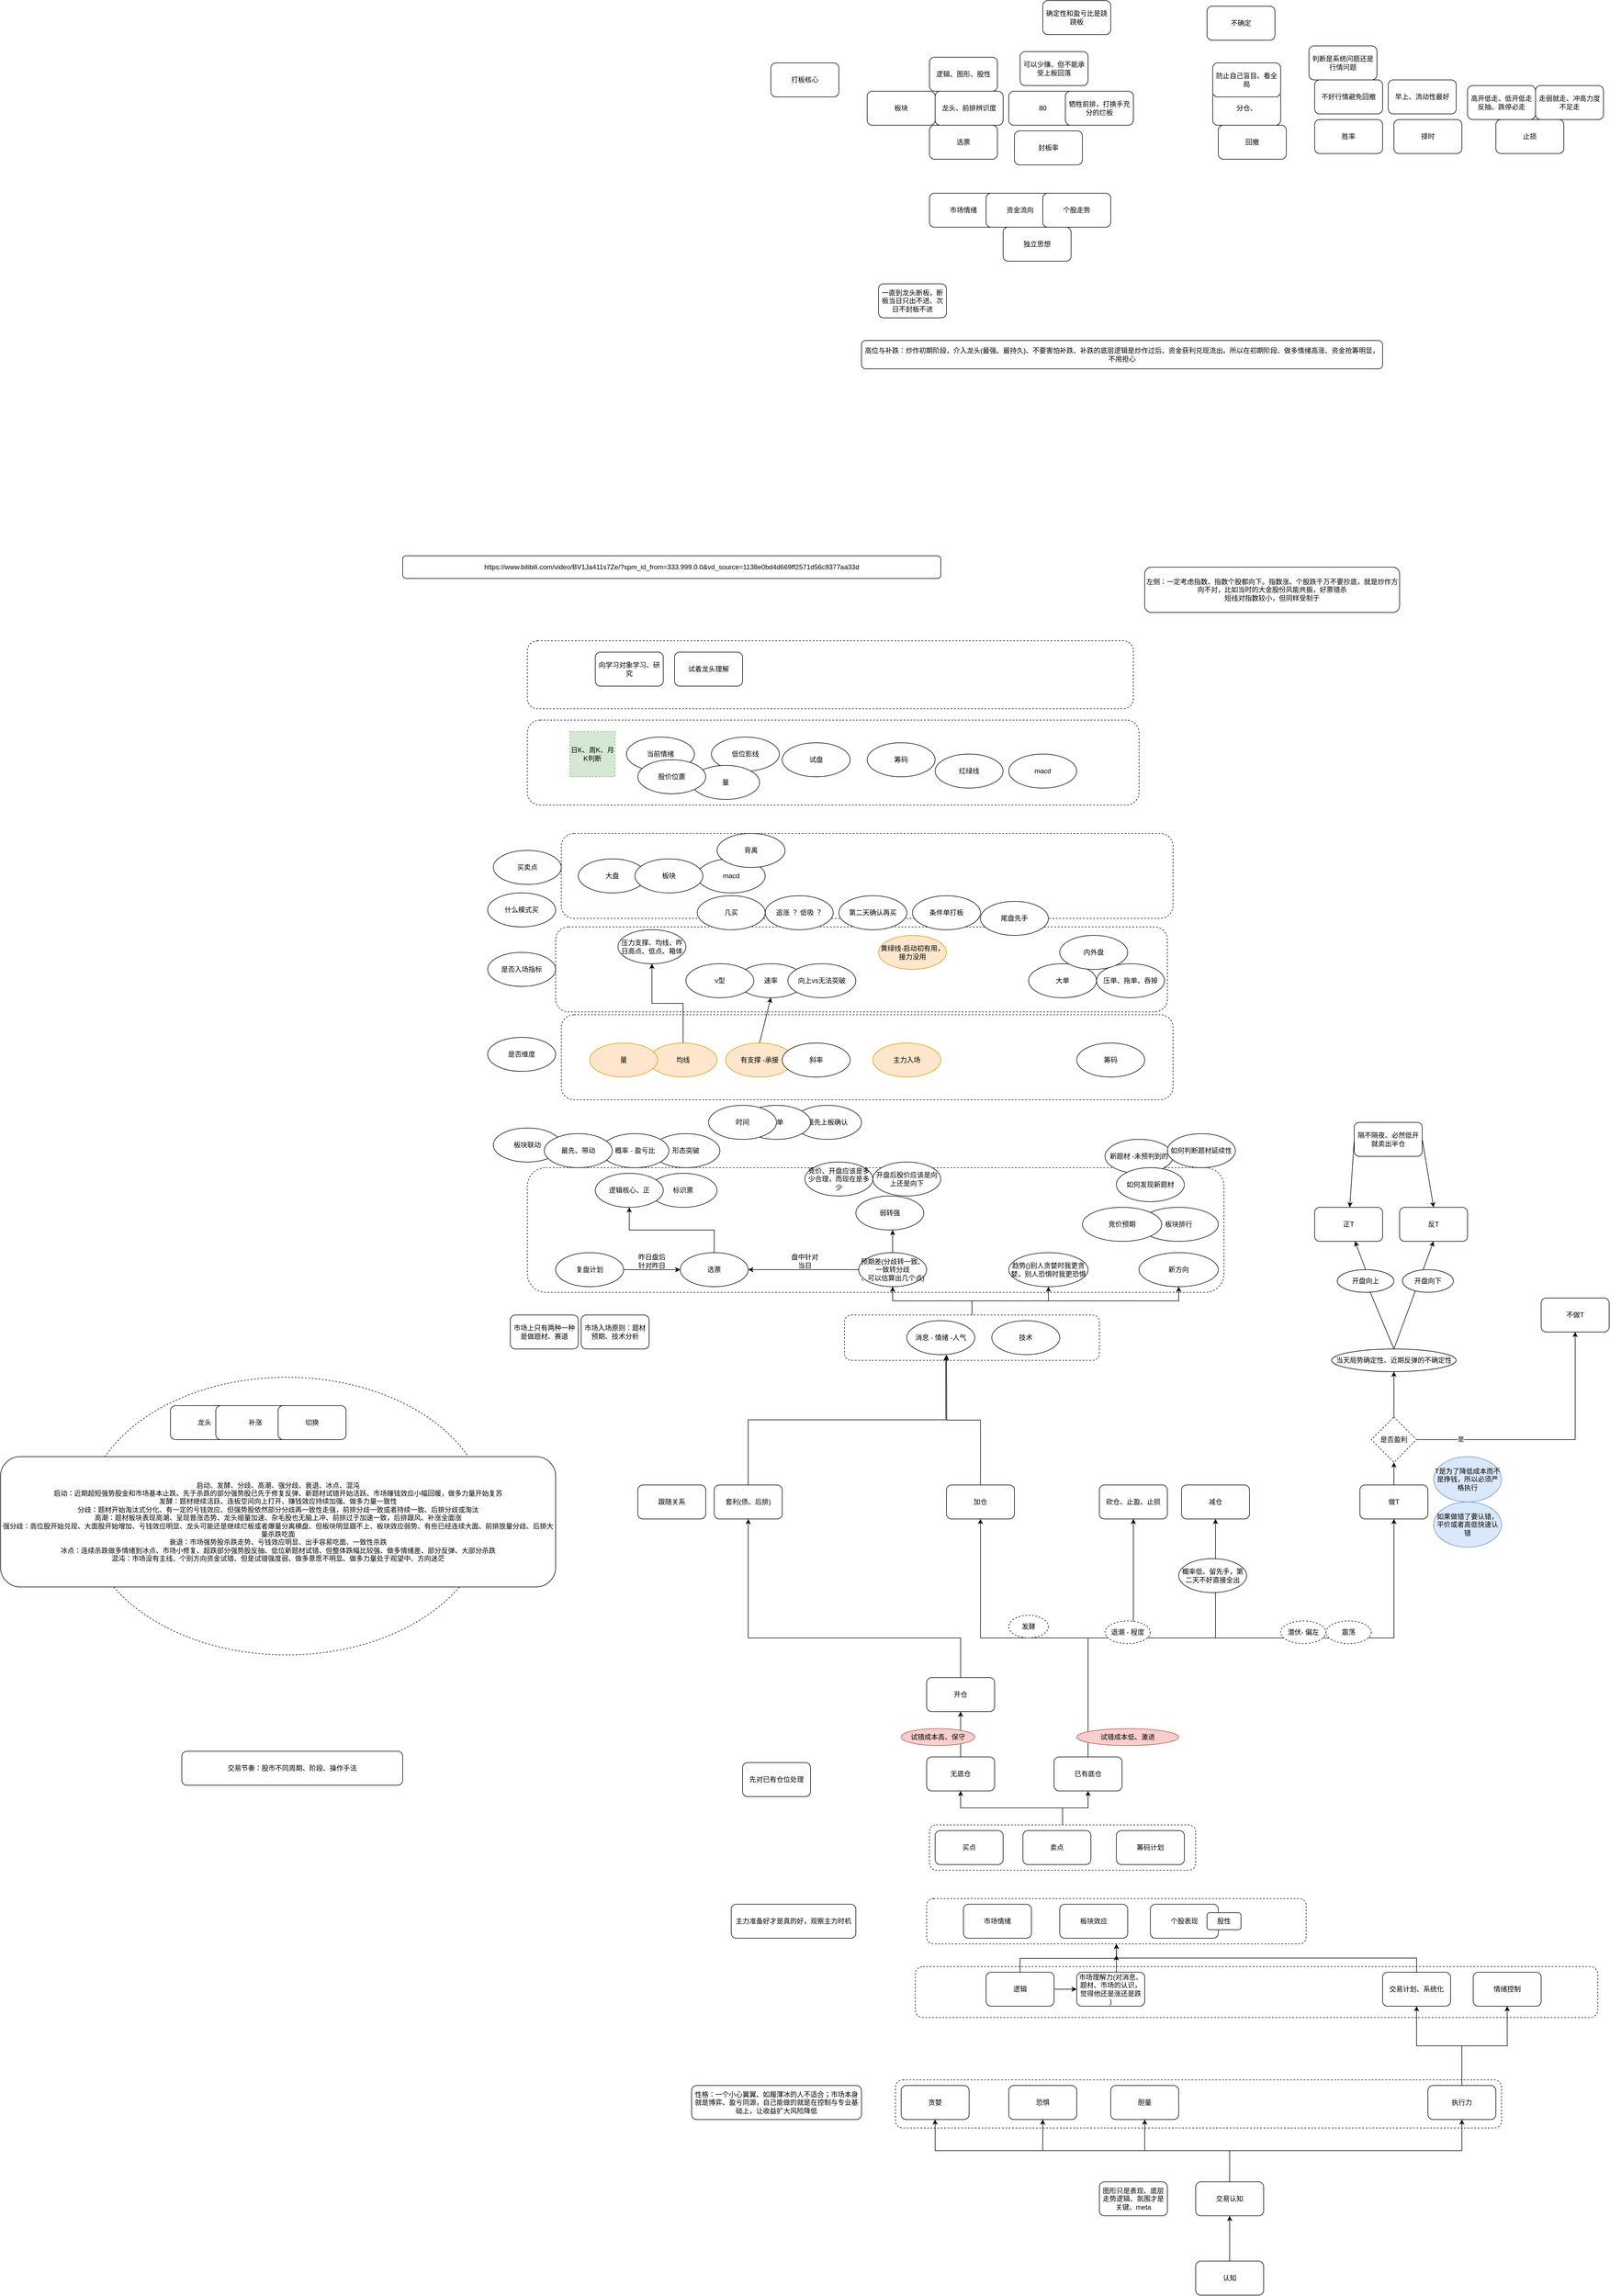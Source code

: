<mxfile version="20.8.3" type="github">
  <diagram id="E01g1_I6Vo92YfVn2vzd" name="第 1 页">
    <mxGraphModel dx="401891" dy="1146" grid="1" gridSize="10" guides="1" tooltips="1" connect="1" arrows="1" fold="1" page="1" pageScale="1" pageWidth="400000" pageHeight="300000" math="0" shadow="0">
      <root>
        <mxCell id="0" />
        <mxCell id="1" parent="0" />
        <mxCell id="V14wtDFcIEHRwVoQhRkb-267" value="" style="rounded=1;whiteSpace=wrap;html=1;dashed=1;" vertex="1" parent="1">
          <mxGeometry x="-260" y="1200" width="1070" height="120" as="geometry" />
        </mxCell>
        <mxCell id="V14wtDFcIEHRwVoQhRkb-262" value="" style="ellipse;whiteSpace=wrap;html=1;dashed=1;" vertex="1" parent="1">
          <mxGeometry x="-1040" y="2500" width="710" height="490" as="geometry" />
        </mxCell>
        <mxCell id="V14wtDFcIEHRwVoQhRkb-242" value="" style="rounded=1;whiteSpace=wrap;html=1;dashed=1;" vertex="1" parent="1">
          <mxGeometry x="-200" y="1540" width="1080" height="150" as="geometry" />
        </mxCell>
        <mxCell id="V14wtDFcIEHRwVoQhRkb-239" value="" style="rounded=1;whiteSpace=wrap;html=1;dashed=1;" vertex="1" parent="1">
          <mxGeometry x="-260" y="1340" width="1080" height="150" as="geometry" />
        </mxCell>
        <mxCell id="V14wtDFcIEHRwVoQhRkb-237" value="" style="rounded=1;whiteSpace=wrap;html=1;dashed=1;" vertex="1" parent="1">
          <mxGeometry x="-210" y="1705" width="1080" height="150" as="geometry" />
        </mxCell>
        <mxCell id="V14wtDFcIEHRwVoQhRkb-236" value="" style="rounded=1;whiteSpace=wrap;html=1;dashed=1;" vertex="1" parent="1">
          <mxGeometry x="-200" y="1860" width="1080" height="150" as="geometry" />
        </mxCell>
        <mxCell id="V14wtDFcIEHRwVoQhRkb-231" value="" style="rounded=1;whiteSpace=wrap;html=1;dashed=1;" vertex="1" parent="1">
          <mxGeometry x="-260" y="2130" width="1230" height="220" as="geometry" />
        </mxCell>
        <mxCell id="V14wtDFcIEHRwVoQhRkb-226" style="edgeStyle=orthogonalEdgeStyle;rounded=0;orthogonalLoop=1;jettySize=auto;html=1;exitX=0.5;exitY=0;exitDx=0;exitDy=0;entryX=0.5;entryY=1;entryDx=0;entryDy=0;" edge="1" parent="1" source="V14wtDFcIEHRwVoQhRkb-215" target="V14wtDFcIEHRwVoQhRkb-86">
          <mxGeometry relative="1" as="geometry" />
        </mxCell>
        <mxCell id="V14wtDFcIEHRwVoQhRkb-227" style="edgeStyle=orthogonalEdgeStyle;rounded=0;orthogonalLoop=1;jettySize=auto;html=1;exitX=0.5;exitY=0;exitDx=0;exitDy=0;" edge="1" parent="1" source="V14wtDFcIEHRwVoQhRkb-215" target="V14wtDFcIEHRwVoQhRkb-96">
          <mxGeometry relative="1" as="geometry" />
        </mxCell>
        <mxCell id="V14wtDFcIEHRwVoQhRkb-229" style="edgeStyle=orthogonalEdgeStyle;rounded=0;orthogonalLoop=1;jettySize=auto;html=1;exitX=0.5;exitY=0;exitDx=0;exitDy=0;" edge="1" parent="1" source="V14wtDFcIEHRwVoQhRkb-215" target="V14wtDFcIEHRwVoQhRkb-228">
          <mxGeometry relative="1" as="geometry" />
        </mxCell>
        <mxCell id="V14wtDFcIEHRwVoQhRkb-215" value="" style="rounded=1;whiteSpace=wrap;html=1;dashed=1;" vertex="1" parent="1">
          <mxGeometry x="300" y="2390" width="450" height="80" as="geometry" />
        </mxCell>
        <mxCell id="V14wtDFcIEHRwVoQhRkb-173" value="" style="rounded=1;whiteSpace=wrap;html=1;dashed=1;" vertex="1" parent="1">
          <mxGeometry x="390" y="3740" width="1070" height="85" as="geometry" />
        </mxCell>
        <mxCell id="V14wtDFcIEHRwVoQhRkb-172" value="" style="rounded=1;whiteSpace=wrap;html=1;dashed=1;" vertex="1" parent="1">
          <mxGeometry x="425" y="3540" width="1205" height="90" as="geometry" />
        </mxCell>
        <mxCell id="V14wtDFcIEHRwVoQhRkb-171" value="" style="rounded=1;whiteSpace=wrap;html=1;dashed=1;" vertex="1" parent="1">
          <mxGeometry x="445" y="3420" width="670" height="80" as="geometry" />
        </mxCell>
        <mxCell id="V14wtDFcIEHRwVoQhRkb-234" style="edgeStyle=orthogonalEdgeStyle;rounded=0;orthogonalLoop=1;jettySize=auto;html=1;exitX=0.5;exitY=0;exitDx=0;exitDy=0;entryX=0.5;entryY=1;entryDx=0;entryDy=0;" edge="1" parent="1" source="V14wtDFcIEHRwVoQhRkb-170" target="V14wtDFcIEHRwVoQhRkb-47">
          <mxGeometry relative="1" as="geometry" />
        </mxCell>
        <mxCell id="V14wtDFcIEHRwVoQhRkb-235" style="edgeStyle=orthogonalEdgeStyle;rounded=0;orthogonalLoop=1;jettySize=auto;html=1;exitX=0.5;exitY=0;exitDx=0;exitDy=0;" edge="1" parent="1" source="V14wtDFcIEHRwVoQhRkb-170" target="V14wtDFcIEHRwVoQhRkb-46">
          <mxGeometry relative="1" as="geometry" />
        </mxCell>
        <mxCell id="V14wtDFcIEHRwVoQhRkb-170" value="" style="rounded=1;whiteSpace=wrap;html=1;dashed=1;" vertex="1" parent="1">
          <mxGeometry x="450" y="3290" width="470" height="80" as="geometry" />
        </mxCell>
        <mxCell id="V14wtDFcIEHRwVoQhRkb-1" value="选票" style="rounded=1;whiteSpace=wrap;html=1;" vertex="1" parent="1">
          <mxGeometry x="450" y="290" width="120" height="60" as="geometry" />
        </mxCell>
        <mxCell id="V14wtDFcIEHRwVoQhRkb-2" value="封板率" style="rounded=1;whiteSpace=wrap;html=1;" vertex="1" parent="1">
          <mxGeometry x="600" y="300" width="120" height="60" as="geometry" />
        </mxCell>
        <mxCell id="V14wtDFcIEHRwVoQhRkb-3" value="回撤" style="rounded=1;whiteSpace=wrap;html=1;" vertex="1" parent="1">
          <mxGeometry x="960" y="290" width="120" height="60" as="geometry" />
        </mxCell>
        <mxCell id="V14wtDFcIEHRwVoQhRkb-4" value="胜率" style="rounded=1;whiteSpace=wrap;html=1;" vertex="1" parent="1">
          <mxGeometry x="1130" y="280" width="120" height="60" as="geometry" />
        </mxCell>
        <mxCell id="V14wtDFcIEHRwVoQhRkb-5" value="择时" style="rounded=1;whiteSpace=wrap;html=1;" vertex="1" parent="1">
          <mxGeometry x="1270" y="280" width="120" height="60" as="geometry" />
        </mxCell>
        <mxCell id="V14wtDFcIEHRwVoQhRkb-6" value="止损" style="rounded=1;whiteSpace=wrap;html=1;" vertex="1" parent="1">
          <mxGeometry x="1450" y="280" width="120" height="60" as="geometry" />
        </mxCell>
        <mxCell id="V14wtDFcIEHRwVoQhRkb-7" value="独立思想" style="rounded=1;whiteSpace=wrap;html=1;" vertex="1" parent="1">
          <mxGeometry x="580" y="470" width="120" height="60" as="geometry" />
        </mxCell>
        <mxCell id="V14wtDFcIEHRwVoQhRkb-8" value="打板核心" style="rounded=1;whiteSpace=wrap;html=1;" vertex="1" parent="1">
          <mxGeometry x="170" y="180" width="120" height="60" as="geometry" />
        </mxCell>
        <mxCell id="V14wtDFcIEHRwVoQhRkb-9" value="板块" style="rounded=1;whiteSpace=wrap;html=1;" vertex="1" parent="1">
          <mxGeometry x="340" y="230" width="120" height="60" as="geometry" />
        </mxCell>
        <mxCell id="V14wtDFcIEHRwVoQhRkb-10" value="龙头、前排辨识度" style="rounded=1;whiteSpace=wrap;html=1;" vertex="1" parent="1">
          <mxGeometry x="460" y="230" width="120" height="60" as="geometry" />
        </mxCell>
        <mxCell id="V14wtDFcIEHRwVoQhRkb-11" value="逻辑、图形、股性" style="rounded=1;whiteSpace=wrap;html=1;" vertex="1" parent="1">
          <mxGeometry x="450" y="170" width="120" height="60" as="geometry" />
        </mxCell>
        <mxCell id="V14wtDFcIEHRwVoQhRkb-12" value="80" style="rounded=1;whiteSpace=wrap;html=1;" vertex="1" parent="1">
          <mxGeometry x="590" y="230" width="120" height="60" as="geometry" />
        </mxCell>
        <mxCell id="V14wtDFcIEHRwVoQhRkb-13" value="牺牲前排，打换手充分的烂板" style="rounded=1;whiteSpace=wrap;html=1;" vertex="1" parent="1">
          <mxGeometry x="690" y="230" width="120" height="60" as="geometry" />
        </mxCell>
        <mxCell id="V14wtDFcIEHRwVoQhRkb-14" value="可以少赚、但不能承受上板回落" style="rounded=1;whiteSpace=wrap;html=1;" vertex="1" parent="1">
          <mxGeometry x="610" y="160" width="120" height="60" as="geometry" />
        </mxCell>
        <mxCell id="V14wtDFcIEHRwVoQhRkb-15" value="确定性和盈亏比是跷跷板" style="rounded=1;whiteSpace=wrap;html=1;" vertex="1" parent="1">
          <mxGeometry x="650" y="70" width="120" height="60" as="geometry" />
        </mxCell>
        <mxCell id="V14wtDFcIEHRwVoQhRkb-16" value="分仓、" style="rounded=1;whiteSpace=wrap;html=1;" vertex="1" parent="1">
          <mxGeometry x="950" y="230" width="120" height="60" as="geometry" />
        </mxCell>
        <mxCell id="V14wtDFcIEHRwVoQhRkb-17" value="防止自己盲目、看全局" style="rounded=1;whiteSpace=wrap;html=1;" vertex="1" parent="1">
          <mxGeometry x="950" y="180" width="120" height="60" as="geometry" />
        </mxCell>
        <mxCell id="V14wtDFcIEHRwVoQhRkb-18" value="不确定" style="rounded=1;whiteSpace=wrap;html=1;" vertex="1" parent="1">
          <mxGeometry x="940" y="80" width="120" height="60" as="geometry" />
        </mxCell>
        <mxCell id="V14wtDFcIEHRwVoQhRkb-19" value="不好行情避免回撤" style="rounded=1;whiteSpace=wrap;html=1;" vertex="1" parent="1">
          <mxGeometry x="1130" y="210" width="120" height="60" as="geometry" />
        </mxCell>
        <mxCell id="V14wtDFcIEHRwVoQhRkb-20" value="判断是系统问题还是行情问题" style="rounded=1;whiteSpace=wrap;html=1;" vertex="1" parent="1">
          <mxGeometry x="1120" y="150" width="120" height="60" as="geometry" />
        </mxCell>
        <mxCell id="V14wtDFcIEHRwVoQhRkb-21" value="早上、流动性最好" style="rounded=1;whiteSpace=wrap;html=1;" vertex="1" parent="1">
          <mxGeometry x="1260" y="210" width="120" height="60" as="geometry" />
        </mxCell>
        <mxCell id="V14wtDFcIEHRwVoQhRkb-22" value="高开低走、低开低走反抽、跌停必走" style="rounded=1;whiteSpace=wrap;html=1;" vertex="1" parent="1">
          <mxGeometry x="1400" y="220" width="120" height="60" as="geometry" />
        </mxCell>
        <mxCell id="V14wtDFcIEHRwVoQhRkb-23" value="走弱就走、冲高力度不足走" style="rounded=1;whiteSpace=wrap;html=1;" vertex="1" parent="1">
          <mxGeometry x="1520" y="220" width="120" height="60" as="geometry" />
        </mxCell>
        <mxCell id="V14wtDFcIEHRwVoQhRkb-24" value="市场情绪" style="rounded=1;whiteSpace=wrap;html=1;" vertex="1" parent="1">
          <mxGeometry x="450" y="410" width="120" height="60" as="geometry" />
        </mxCell>
        <mxCell id="V14wtDFcIEHRwVoQhRkb-25" value="资金流向" style="rounded=1;whiteSpace=wrap;html=1;" vertex="1" parent="1">
          <mxGeometry x="550" y="410" width="120" height="60" as="geometry" />
        </mxCell>
        <mxCell id="V14wtDFcIEHRwVoQhRkb-26" value="个股走势" style="rounded=1;whiteSpace=wrap;html=1;" vertex="1" parent="1">
          <mxGeometry x="650" y="410" width="120" height="60" as="geometry" />
        </mxCell>
        <mxCell id="V14wtDFcIEHRwVoQhRkb-27" value="向学习对象学习、研究" style="rounded=1;whiteSpace=wrap;html=1;" vertex="1" parent="1">
          <mxGeometry x="-140" y="1220" width="120" height="60" as="geometry" />
        </mxCell>
        <mxCell id="V14wtDFcIEHRwVoQhRkb-36" value="试着龙头理解" style="rounded=1;whiteSpace=wrap;html=1;" vertex="1" parent="1">
          <mxGeometry y="1220" width="120" height="60" as="geometry" />
        </mxCell>
        <mxCell id="V14wtDFcIEHRwVoQhRkb-38" value="交易节奏：股市不同周期、阶段、操作手法" style="rounded=1;whiteSpace=wrap;html=1;" vertex="1" parent="1">
          <mxGeometry x="-870" y="3160" width="390" height="60" as="geometry" />
        </mxCell>
        <mxCell id="V14wtDFcIEHRwVoQhRkb-39" value="启动、发酵、分歧、高潮、强分歧、衰退、冰点、混沌&lt;br&gt;启动：近期超短强势股金和市场基本止跌、先于杀跌的部分强势股已先于修复反弹、新题材试错开始活跃、市场赚钱效应小幅回暖，做多力量开始复苏&lt;br&gt;发酵：题材继续活跃、连板空间向上打开、赚钱效应持续加强、做多力量一致性&lt;br&gt;分歧：题材开始淘汰式分化、有一定的亏钱效应、但强势股依然部分分歧再一致性走强，前排分歧一致或者持续一致、后排分歧或淘汰&lt;br&gt;高潮：题材板块表现高潮、呈现普涨态势、龙头缩量加速、杂毛股也无脑上冲、前排过于加速一致，后排跟风、补涨全面涨&lt;br&gt;强分歧：高位股开始兑现、大面股开始增加、亏钱效应明显、龙头可能还是继续烂板或者爆量分离横盘、但板块明显跟不上、板块效应弱势、有些已经连续大面、前排放量分歧、后排大量杀跌吃面&lt;br&gt;衰退：市场强势股杀跌走势、亏钱效应明显、出手容易吃面、一致性杀跌&lt;br&gt;冰点：连续杀跌做多情绪到冰点、市场小修复、超跌部分强势股反抽、低位新题材试错、但整体跌幅比较强、做多情绪差、部分反弹、大部分杀跌&lt;br&gt;混沌：市场没有主线、个别方向资金试错、但是试错强度弱、做多意愿不明显、做多力量处于观望中、方向迷茫&lt;br&gt;" style="rounded=1;whiteSpace=wrap;html=1;" vertex="1" parent="1">
          <mxGeometry x="-1190" y="2640" width="980" height="230" as="geometry" />
        </mxCell>
        <mxCell id="V14wtDFcIEHRwVoQhRkb-40" value="高位与补跌：炒作初期阶段，介入龙头(最强、最持久)、不要害怕补跌、补跌的底层逻辑是炒作过后、资金获利兑现流出。所以在初期阶段、做多情绪高涨、资金抢筹明显，不用担心" style="rounded=1;whiteSpace=wrap;html=1;" vertex="1" parent="1">
          <mxGeometry x="330" y="670" width="920" height="50" as="geometry" />
        </mxCell>
        <mxCell id="V14wtDFcIEHRwVoQhRkb-41" value="一直到龙头断板，断板当日只出不进、次日不封板不进" style="rounded=1;whiteSpace=wrap;html=1;" vertex="1" parent="1">
          <mxGeometry x="360" y="570" width="120" height="60" as="geometry" />
        </mxCell>
        <mxCell id="V14wtDFcIEHRwVoQhRkb-42" value="https://www.bilibili.com/video/BV1Ja411s7Ze/?spm_id_from=333.999.0.0&amp;amp;vd_source=1138e0bd4d669ff2571d56c9377aa33d" style="rounded=1;whiteSpace=wrap;html=1;" vertex="1" parent="1">
          <mxGeometry x="-480" y="1050" width="950" height="40" as="geometry" />
        </mxCell>
        <mxCell id="V14wtDFcIEHRwVoQhRkb-43" value="左侧：一定考虑指数、指数个股都向下。指数涨、个股跌千万不要抄底，就是炒作方向不对，比如当时的大金股份风能共振，好票错杀&lt;br&gt;短线对指数较小，但同样受制于" style="rounded=1;whiteSpace=wrap;html=1;" vertex="1" parent="1">
          <mxGeometry x="830" y="1070" width="450" height="80" as="geometry" />
        </mxCell>
        <mxCell id="V14wtDFcIEHRwVoQhRkb-157" style="edgeStyle=none;rounded=0;orthogonalLoop=1;jettySize=auto;html=1;exitX=0.5;exitY=0;exitDx=0;exitDy=0;entryX=0.5;entryY=1;entryDx=0;entryDy=0;" edge="1" parent="1" source="V14wtDFcIEHRwVoQhRkb-45" target="V14wtDFcIEHRwVoQhRkb-154">
          <mxGeometry relative="1" as="geometry" />
        </mxCell>
        <mxCell id="V14wtDFcIEHRwVoQhRkb-45" value="认知" style="rounded=1;whiteSpace=wrap;html=1;" vertex="1" parent="1">
          <mxGeometry x="920" y="4060" width="120" height="60" as="geometry" />
        </mxCell>
        <mxCell id="V14wtDFcIEHRwVoQhRkb-194" style="edgeStyle=orthogonalEdgeStyle;rounded=0;orthogonalLoop=1;jettySize=auto;html=1;exitX=0.5;exitY=0;exitDx=0;exitDy=0;entryX=0.5;entryY=1;entryDx=0;entryDy=0;" edge="1" parent="1" source="V14wtDFcIEHRwVoQhRkb-46" target="V14wtDFcIEHRwVoQhRkb-56">
          <mxGeometry relative="1" as="geometry" />
        </mxCell>
        <mxCell id="V14wtDFcIEHRwVoQhRkb-195" style="edgeStyle=orthogonalEdgeStyle;rounded=0;orthogonalLoop=1;jettySize=auto;html=1;exitX=0.5;exitY=0;exitDx=0;exitDy=0;" edge="1" parent="1" source="V14wtDFcIEHRwVoQhRkb-46" target="V14wtDFcIEHRwVoQhRkb-192">
          <mxGeometry relative="1" as="geometry" />
        </mxCell>
        <mxCell id="V14wtDFcIEHRwVoQhRkb-199" style="edgeStyle=orthogonalEdgeStyle;rounded=0;orthogonalLoop=1;jettySize=auto;html=1;exitX=0.5;exitY=0;exitDx=0;exitDy=0;entryX=0.5;entryY=1;entryDx=0;entryDy=0;" edge="1" parent="1" source="V14wtDFcIEHRwVoQhRkb-46" target="V14wtDFcIEHRwVoQhRkb-198">
          <mxGeometry relative="1" as="geometry" />
        </mxCell>
        <mxCell id="V14wtDFcIEHRwVoQhRkb-200" style="edgeStyle=orthogonalEdgeStyle;rounded=0;orthogonalLoop=1;jettySize=auto;html=1;exitX=0.5;exitY=0;exitDx=0;exitDy=0;" edge="1" parent="1" source="V14wtDFcIEHRwVoQhRkb-46" target="V14wtDFcIEHRwVoQhRkb-52">
          <mxGeometry relative="1" as="geometry" />
        </mxCell>
        <mxCell id="V14wtDFcIEHRwVoQhRkb-46" value="已有底仓" style="rounded=1;whiteSpace=wrap;html=1;" vertex="1" parent="1">
          <mxGeometry x="670" y="3170" width="120" height="60" as="geometry" />
        </mxCell>
        <mxCell id="V14wtDFcIEHRwVoQhRkb-60" style="edgeStyle=none;rounded=0;orthogonalLoop=1;jettySize=auto;html=1;exitX=0.5;exitY=0;exitDx=0;exitDy=0;entryX=0.5;entryY=1;entryDx=0;entryDy=0;" edge="1" parent="1" source="V14wtDFcIEHRwVoQhRkb-47" target="V14wtDFcIEHRwVoQhRkb-51">
          <mxGeometry relative="1" as="geometry" />
        </mxCell>
        <mxCell id="V14wtDFcIEHRwVoQhRkb-47" value="无底仓" style="rounded=1;whiteSpace=wrap;html=1;" vertex="1" parent="1">
          <mxGeometry x="445" y="3170" width="120" height="60" as="geometry" />
        </mxCell>
        <mxCell id="V14wtDFcIEHRwVoQhRkb-48" value="市场情绪" style="rounded=1;whiteSpace=wrap;html=1;" vertex="1" parent="1">
          <mxGeometry x="510" y="3430" width="120" height="60" as="geometry" />
        </mxCell>
        <mxCell id="V14wtDFcIEHRwVoQhRkb-49" value="板块效应" style="rounded=1;whiteSpace=wrap;html=1;" vertex="1" parent="1">
          <mxGeometry x="680" y="3430" width="120" height="60" as="geometry" />
        </mxCell>
        <mxCell id="V14wtDFcIEHRwVoQhRkb-50" value="个股表现" style="rounded=1;whiteSpace=wrap;html=1;" vertex="1" parent="1">
          <mxGeometry x="840" y="3430" width="120" height="60" as="geometry" />
        </mxCell>
        <mxCell id="V14wtDFcIEHRwVoQhRkb-179" style="edgeStyle=orthogonalEdgeStyle;rounded=0;orthogonalLoop=1;jettySize=auto;html=1;exitX=0.5;exitY=0;exitDx=0;exitDy=0;entryX=0.5;entryY=1;entryDx=0;entryDy=0;" edge="1" parent="1" source="V14wtDFcIEHRwVoQhRkb-51" target="V14wtDFcIEHRwVoQhRkb-138">
          <mxGeometry relative="1" as="geometry">
            <Array as="points">
              <mxPoint x="505" y="2960" />
              <mxPoint x="130" y="2960" />
            </Array>
          </mxGeometry>
        </mxCell>
        <mxCell id="V14wtDFcIEHRwVoQhRkb-51" value="开仓" style="rounded=1;whiteSpace=wrap;html=1;" vertex="1" parent="1">
          <mxGeometry x="445" y="3030" width="120" height="60" as="geometry" />
        </mxCell>
        <mxCell id="V14wtDFcIEHRwVoQhRkb-90" style="edgeStyle=none;rounded=0;orthogonalLoop=1;jettySize=auto;html=1;exitX=0.5;exitY=0;exitDx=0;exitDy=0;entryX=0.5;entryY=1;entryDx=0;entryDy=0;" edge="1" parent="1" source="V14wtDFcIEHRwVoQhRkb-52">
          <mxGeometry relative="1" as="geometry">
            <mxPoint x="590" y="2740" as="targetPoint" />
          </mxGeometry>
        </mxCell>
        <mxCell id="V14wtDFcIEHRwVoQhRkb-214" style="edgeStyle=orthogonalEdgeStyle;rounded=0;orthogonalLoop=1;jettySize=auto;html=1;exitX=0.5;exitY=0;exitDx=0;exitDy=0;" edge="1" parent="1" source="V14wtDFcIEHRwVoQhRkb-52">
          <mxGeometry relative="1" as="geometry">
            <mxPoint x="480" y="2460" as="targetPoint" />
          </mxGeometry>
        </mxCell>
        <mxCell id="V14wtDFcIEHRwVoQhRkb-52" value="加仓" style="rounded=1;whiteSpace=wrap;html=1;" vertex="1" parent="1">
          <mxGeometry x="480" y="2690" width="120" height="60" as="geometry" />
        </mxCell>
        <mxCell id="V14wtDFcIEHRwVoQhRkb-53" value="买点" style="rounded=1;whiteSpace=wrap;html=1;" vertex="1" parent="1">
          <mxGeometry x="460" y="3300" width="120" height="60" as="geometry" />
        </mxCell>
        <mxCell id="V14wtDFcIEHRwVoQhRkb-54" value="卖点" style="rounded=1;whiteSpace=wrap;html=1;" vertex="1" parent="1">
          <mxGeometry x="615" y="3300" width="120" height="60" as="geometry" />
        </mxCell>
        <mxCell id="V14wtDFcIEHRwVoQhRkb-55" value="筹码计划" style="rounded=1;whiteSpace=wrap;html=1;" vertex="1" parent="1">
          <mxGeometry x="780" y="3300" width="120" height="60" as="geometry" />
        </mxCell>
        <mxCell id="V14wtDFcIEHRwVoQhRkb-56" value="减仓" style="rounded=1;whiteSpace=wrap;html=1;" vertex="1" parent="1">
          <mxGeometry x="895" y="2690" width="120" height="60" as="geometry" />
        </mxCell>
        <mxCell id="V14wtDFcIEHRwVoQhRkb-57" value="不做T" style="rounded=1;whiteSpace=wrap;html=1;" vertex="1" parent="1">
          <mxGeometry x="1530" y="2360" width="120" height="60" as="geometry" />
        </mxCell>
        <mxCell id="V14wtDFcIEHRwVoQhRkb-58" value="正T" style="rounded=1;whiteSpace=wrap;html=1;" vertex="1" parent="1">
          <mxGeometry x="1130" y="2200" width="120" height="60" as="geometry" />
        </mxCell>
        <mxCell id="V14wtDFcIEHRwVoQhRkb-59" value="反T" style="rounded=1;whiteSpace=wrap;html=1;" vertex="1" parent="1">
          <mxGeometry x="1280" y="2200" width="120" height="60" as="geometry" />
        </mxCell>
        <mxCell id="V14wtDFcIEHRwVoQhRkb-69" style="edgeStyle=none;rounded=0;orthogonalLoop=1;jettySize=auto;html=1;exitX=0.5;exitY=0;exitDx=0;exitDy=0;startArrow=none;" edge="1" parent="1" source="V14wtDFcIEHRwVoQhRkb-71" target="V14wtDFcIEHRwVoQhRkb-58">
          <mxGeometry relative="1" as="geometry" />
        </mxCell>
        <mxCell id="V14wtDFcIEHRwVoQhRkb-70" style="edgeStyle=none;rounded=0;orthogonalLoop=1;jettySize=auto;html=1;exitX=0.5;exitY=0;exitDx=0;exitDy=0;entryX=0.5;entryY=1;entryDx=0;entryDy=0;" edge="1" parent="1" source="V14wtDFcIEHRwVoQhRkb-68" target="V14wtDFcIEHRwVoQhRkb-59">
          <mxGeometry relative="1" as="geometry" />
        </mxCell>
        <mxCell id="V14wtDFcIEHRwVoQhRkb-68" value="当天局势确定性、近期反弹的不确定性" style="ellipse;whiteSpace=wrap;html=1;" vertex="1" parent="1">
          <mxGeometry x="1160" y="2450" width="220" height="40" as="geometry" />
        </mxCell>
        <mxCell id="V14wtDFcIEHRwVoQhRkb-75" value="开盘向下" style="ellipse;whiteSpace=wrap;html=1;" vertex="1" parent="1">
          <mxGeometry x="1285" y="2310" width="90" height="40" as="geometry" />
        </mxCell>
        <mxCell id="V14wtDFcIEHRwVoQhRkb-76" value="试错成本低、激进" style="ellipse;whiteSpace=wrap;html=1;fillColor=#f8cecc;strokeColor=#b85450;" vertex="1" parent="1">
          <mxGeometry x="710" y="3120" width="180" height="30" as="geometry" />
        </mxCell>
        <mxCell id="V14wtDFcIEHRwVoQhRkb-77" value="试错成本高、保守" style="ellipse;whiteSpace=wrap;html=1;fillColor=#f8cecc;strokeColor=#b85450;" vertex="1" parent="1">
          <mxGeometry x="400" y="3120" width="130" height="30" as="geometry" />
        </mxCell>
        <mxCell id="V14wtDFcIEHRwVoQhRkb-78" value="T是为了降低成本而不是挣钱，所以必须严格执行" style="ellipse;whiteSpace=wrap;html=1;fillColor=#dae8fc;strokeColor=#6c8ebf;" vertex="1" parent="1">
          <mxGeometry x="1340" y="2640" width="120" height="80" as="geometry" />
        </mxCell>
        <mxCell id="V14wtDFcIEHRwVoQhRkb-79" value="如果做错了要认错，平价或者高低快速认错" style="ellipse;whiteSpace=wrap;html=1;fillColor=#dae8fc;strokeColor=#6c8ebf;" vertex="1" parent="1">
          <mxGeometry x="1340" y="2720" width="120" height="80" as="geometry" />
        </mxCell>
        <mxCell id="V14wtDFcIEHRwVoQhRkb-80" value="概率低、留先手，第二天不好直接全出" style="ellipse;whiteSpace=wrap;html=1;" vertex="1" parent="1">
          <mxGeometry x="890" y="2820" width="120" height="60" as="geometry" />
        </mxCell>
        <mxCell id="V14wtDFcIEHRwVoQhRkb-83" style="edgeStyle=none;rounded=0;orthogonalLoop=1;jettySize=auto;html=1;exitX=1;exitY=0.5;exitDx=0;exitDy=0;entryX=0.5;entryY=0;entryDx=0;entryDy=0;" edge="1" parent="1" source="V14wtDFcIEHRwVoQhRkb-82" target="V14wtDFcIEHRwVoQhRkb-59">
          <mxGeometry relative="1" as="geometry" />
        </mxCell>
        <mxCell id="V14wtDFcIEHRwVoQhRkb-85" style="edgeStyle=none;rounded=0;orthogonalLoop=1;jettySize=auto;html=1;exitX=0;exitY=0.5;exitDx=0;exitDy=0;" edge="1" parent="1" source="V14wtDFcIEHRwVoQhRkb-82" target="V14wtDFcIEHRwVoQhRkb-58">
          <mxGeometry relative="1" as="geometry" />
        </mxCell>
        <mxCell id="V14wtDFcIEHRwVoQhRkb-82" value="隔不隔夜、必然低开就卖出半仓" style="rounded=1;whiteSpace=wrap;html=1;" vertex="1" parent="1">
          <mxGeometry x="1200" y="2050" width="120" height="60" as="geometry" />
        </mxCell>
        <mxCell id="V14wtDFcIEHRwVoQhRkb-218" style="edgeStyle=orthogonalEdgeStyle;rounded=0;orthogonalLoop=1;jettySize=auto;html=1;exitX=0.5;exitY=0;exitDx=0;exitDy=0;" edge="1" parent="1" source="V14wtDFcIEHRwVoQhRkb-86">
          <mxGeometry relative="1" as="geometry">
            <mxPoint x="385" y="2240" as="targetPoint" />
          </mxGeometry>
        </mxCell>
        <mxCell id="V14wtDFcIEHRwVoQhRkb-222" style="edgeStyle=orthogonalEdgeStyle;rounded=0;orthogonalLoop=1;jettySize=auto;html=1;exitX=0;exitY=0.5;exitDx=0;exitDy=0;entryX=1;entryY=0.5;entryDx=0;entryDy=0;" edge="1" parent="1" source="V14wtDFcIEHRwVoQhRkb-86" target="V14wtDFcIEHRwVoQhRkb-220">
          <mxGeometry relative="1" as="geometry" />
        </mxCell>
        <mxCell id="V14wtDFcIEHRwVoQhRkb-86" value="预期差(分歧转一致、一致转分歧&lt;br&gt;、可以估算出几个点)" style="ellipse;whiteSpace=wrap;html=1;" vertex="1" parent="1">
          <mxGeometry x="325" y="2280" width="120" height="60" as="geometry" />
        </mxCell>
        <mxCell id="V14wtDFcIEHRwVoQhRkb-87" value="消息 - 情绪 -人气" style="ellipse;whiteSpace=wrap;html=1;" vertex="1" parent="1">
          <mxGeometry x="410" y="2400" width="120" height="60" as="geometry" />
        </mxCell>
        <mxCell id="V14wtDFcIEHRwVoQhRkb-88" value="技术" style="ellipse;whiteSpace=wrap;html=1;" vertex="1" parent="1">
          <mxGeometry x="560" y="2400" width="120" height="60" as="geometry" />
        </mxCell>
        <mxCell id="V14wtDFcIEHRwVoQhRkb-93" value="弱转强" style="ellipse;whiteSpace=wrap;html=1;" vertex="1" parent="1">
          <mxGeometry x="320" y="2180" width="120" height="60" as="geometry" />
        </mxCell>
        <mxCell id="V14wtDFcIEHRwVoQhRkb-96" value="趋势()别人贪婪时我更贪婪，别人恐惧时我更恐惧" style="ellipse;whiteSpace=wrap;html=1;" vertex="1" parent="1">
          <mxGeometry x="590" y="2280" width="140" height="60" as="geometry" />
        </mxCell>
        <mxCell id="V14wtDFcIEHRwVoQhRkb-250" style="edgeStyle=orthogonalEdgeStyle;rounded=0;orthogonalLoop=1;jettySize=auto;html=1;exitX=0.5;exitY=0;exitDx=0;exitDy=0;" edge="1" parent="1" source="V14wtDFcIEHRwVoQhRkb-98" target="V14wtDFcIEHRwVoQhRkb-248">
          <mxGeometry relative="1" as="geometry" />
        </mxCell>
        <mxCell id="V14wtDFcIEHRwVoQhRkb-98" value="均线" style="ellipse;whiteSpace=wrap;html=1;fillColor=#ffe6cc;strokeColor=#d79b00;" vertex="1" parent="1">
          <mxGeometry x="-45" y="1910" width="120" height="60" as="geometry" />
        </mxCell>
        <mxCell id="V14wtDFcIEHRwVoQhRkb-99" value="量" style="ellipse;whiteSpace=wrap;html=1;fillColor=#ffe6cc;strokeColor=#d79b00;" vertex="1" parent="1">
          <mxGeometry x="-150" y="1910" width="120" height="60" as="geometry" />
        </mxCell>
        <mxCell id="V14wtDFcIEHRwVoQhRkb-100" value="形态突破" style="ellipse;whiteSpace=wrap;html=1;" vertex="1" parent="1">
          <mxGeometry x="-40" y="2070" width="120" height="60" as="geometry" />
        </mxCell>
        <mxCell id="V14wtDFcIEHRwVoQhRkb-108" style="edgeStyle=none;rounded=0;orthogonalLoop=1;jettySize=auto;html=1;exitX=0.5;exitY=0;exitDx=0;exitDy=0;entryX=0.5;entryY=1;entryDx=0;entryDy=0;" edge="1" parent="1" source="V14wtDFcIEHRwVoQhRkb-101" target="V14wtDFcIEHRwVoQhRkb-107">
          <mxGeometry relative="1" as="geometry" />
        </mxCell>
        <mxCell id="V14wtDFcIEHRwVoQhRkb-101" value="有支撑 -承接" style="ellipse;whiteSpace=wrap;html=1;fillColor=#ffe6cc;strokeColor=#d79b00;" vertex="1" parent="1">
          <mxGeometry x="90" y="1910" width="120" height="60" as="geometry" />
        </mxCell>
        <mxCell id="V14wtDFcIEHRwVoQhRkb-102" value="试盘" style="ellipse;whiteSpace=wrap;html=1;" vertex="1" parent="1">
          <mxGeometry x="190" y="1380" width="120" height="60" as="geometry" />
        </mxCell>
        <mxCell id="V14wtDFcIEHRwVoQhRkb-104" value="低位影线" style="ellipse;whiteSpace=wrap;html=1;" vertex="1" parent="1">
          <mxGeometry x="65" y="1370" width="120" height="60" as="geometry" />
        </mxCell>
        <mxCell id="V14wtDFcIEHRwVoQhRkb-105" value="大单" style="ellipse;whiteSpace=wrap;html=1;" vertex="1" parent="1">
          <mxGeometry x="625" y="1770" width="120" height="60" as="geometry" />
        </mxCell>
        <mxCell id="V14wtDFcIEHRwVoQhRkb-106" value="黄绿线-启动初有用，接力没用" style="ellipse;whiteSpace=wrap;html=1;fillColor=#ffe6cc;strokeColor=#d79b00;" vertex="1" parent="1">
          <mxGeometry x="360" y="1720" width="120" height="60" as="geometry" />
        </mxCell>
        <mxCell id="V14wtDFcIEHRwVoQhRkb-107" value="速率" style="ellipse;whiteSpace=wrap;html=1;" vertex="1" parent="1">
          <mxGeometry x="110" y="1770" width="120" height="60" as="geometry" />
        </mxCell>
        <mxCell id="V14wtDFcIEHRwVoQhRkb-109" value="v型" style="ellipse;whiteSpace=wrap;html=1;" vertex="1" parent="1">
          <mxGeometry x="20" y="1770" width="120" height="60" as="geometry" />
        </mxCell>
        <mxCell id="V14wtDFcIEHRwVoQhRkb-110" value="向上vs无法突破" style="ellipse;whiteSpace=wrap;html=1;" vertex="1" parent="1">
          <mxGeometry x="200" y="1770" width="120" height="60" as="geometry" />
        </mxCell>
        <mxCell id="V14wtDFcIEHRwVoQhRkb-111" value="斜率" style="ellipse;whiteSpace=wrap;html=1;" vertex="1" parent="1">
          <mxGeometry x="190" y="1910" width="120" height="60" as="geometry" />
        </mxCell>
        <mxCell id="V14wtDFcIEHRwVoQhRkb-112" value="板块联动" style="ellipse;whiteSpace=wrap;html=1;" vertex="1" parent="1">
          <mxGeometry x="-320" y="2060" width="120" height="60" as="geometry" />
        </mxCell>
        <mxCell id="V14wtDFcIEHRwVoQhRkb-113" value="最先上板确认" style="ellipse;whiteSpace=wrap;html=1;" vertex="1" parent="1">
          <mxGeometry x="210" y="2020" width="120" height="60" as="geometry" />
        </mxCell>
        <mxCell id="V14wtDFcIEHRwVoQhRkb-114" value="封单" style="ellipse;whiteSpace=wrap;html=1;" vertex="1" parent="1">
          <mxGeometry x="120" y="2020" width="120" height="60" as="geometry" />
        </mxCell>
        <mxCell id="V14wtDFcIEHRwVoQhRkb-115" value="时间" style="ellipse;whiteSpace=wrap;html=1;" vertex="1" parent="1">
          <mxGeometry x="60" y="2020" width="120" height="60" as="geometry" />
        </mxCell>
        <mxCell id="V14wtDFcIEHRwVoQhRkb-117" value="新题材 -未预判到的" style="ellipse;whiteSpace=wrap;html=1;" vertex="1" parent="1">
          <mxGeometry x="760" y="2080" width="120" height="60" as="geometry" />
        </mxCell>
        <mxCell id="V14wtDFcIEHRwVoQhRkb-120" value="追涨 ？ 低吸 ？" style="ellipse;whiteSpace=wrap;html=1;" vertex="1" parent="1">
          <mxGeometry x="160" y="1650" width="120" height="60" as="geometry" />
        </mxCell>
        <mxCell id="V14wtDFcIEHRwVoQhRkb-122" value="第二天确认再买" style="ellipse;whiteSpace=wrap;html=1;" vertex="1" parent="1">
          <mxGeometry x="290" y="1650" width="120" height="60" as="geometry" />
        </mxCell>
        <mxCell id="V14wtDFcIEHRwVoQhRkb-123" value="竞价、开盘应该是多少合理，而现在是多少" style="ellipse;whiteSpace=wrap;html=1;" vertex="1" parent="1">
          <mxGeometry x="230" y="2120" width="120" height="60" as="geometry" />
        </mxCell>
        <mxCell id="V14wtDFcIEHRwVoQhRkb-124" value="开盘后股价应该是向上还是向下" style="ellipse;whiteSpace=wrap;html=1;" vertex="1" parent="1">
          <mxGeometry x="350" y="2120" width="120" height="60" as="geometry" />
        </mxCell>
        <mxCell id="V14wtDFcIEHRwVoQhRkb-125" value="贪婪" style="rounded=1;whiteSpace=wrap;html=1;" vertex="1" parent="1">
          <mxGeometry x="400" y="3750" width="120" height="60" as="geometry" />
        </mxCell>
        <mxCell id="V14wtDFcIEHRwVoQhRkb-126" value="恐惧" style="rounded=1;whiteSpace=wrap;html=1;" vertex="1" parent="1">
          <mxGeometry x="590" y="3750" width="120" height="60" as="geometry" />
        </mxCell>
        <mxCell id="V14wtDFcIEHRwVoQhRkb-127" value="如何发现新题材" style="ellipse;whiteSpace=wrap;html=1;" vertex="1" parent="1">
          <mxGeometry x="780" y="2130" width="120" height="60" as="geometry" />
        </mxCell>
        <mxCell id="V14wtDFcIEHRwVoQhRkb-128" value="如何判断题材延续性" style="ellipse;whiteSpace=wrap;html=1;" vertex="1" parent="1">
          <mxGeometry x="870" y="2070" width="120" height="60" as="geometry" />
        </mxCell>
        <mxCell id="V14wtDFcIEHRwVoQhRkb-166" style="edgeStyle=orthogonalEdgeStyle;rounded=0;orthogonalLoop=1;jettySize=auto;html=1;exitX=0.5;exitY=0;exitDx=0;exitDy=0;entryX=0.5;entryY=1;entryDx=0;entryDy=0;" edge="1" parent="1" source="V14wtDFcIEHRwVoQhRkb-129" target="V14wtDFcIEHRwVoQhRkb-130">
          <mxGeometry relative="1" as="geometry" />
        </mxCell>
        <mxCell id="V14wtDFcIEHRwVoQhRkb-168" style="edgeStyle=orthogonalEdgeStyle;rounded=0;orthogonalLoop=1;jettySize=auto;html=1;exitX=0.5;exitY=0;exitDx=0;exitDy=0;" edge="1" parent="1" source="V14wtDFcIEHRwVoQhRkb-129" target="V14wtDFcIEHRwVoQhRkb-131">
          <mxGeometry relative="1" as="geometry" />
        </mxCell>
        <mxCell id="V14wtDFcIEHRwVoQhRkb-129" value="执行力" style="rounded=1;whiteSpace=wrap;html=1;" vertex="1" parent="1">
          <mxGeometry x="1330" y="3750" width="120" height="60" as="geometry" />
        </mxCell>
        <mxCell id="V14wtDFcIEHRwVoQhRkb-174" style="edgeStyle=orthogonalEdgeStyle;rounded=0;orthogonalLoop=1;jettySize=auto;html=1;exitX=0.5;exitY=0;exitDx=0;exitDy=0;" edge="1" parent="1" source="V14wtDFcIEHRwVoQhRkb-130" target="V14wtDFcIEHRwVoQhRkb-171">
          <mxGeometry relative="1" as="geometry" />
        </mxCell>
        <mxCell id="V14wtDFcIEHRwVoQhRkb-130" value="交易计划、系统化" style="rounded=1;whiteSpace=wrap;html=1;" vertex="1" parent="1">
          <mxGeometry x="1250" y="3550" width="120" height="60" as="geometry" />
        </mxCell>
        <mxCell id="V14wtDFcIEHRwVoQhRkb-131" value="情绪控制" style="rounded=1;whiteSpace=wrap;html=1;" vertex="1" parent="1">
          <mxGeometry x="1410" y="3550" width="120" height="60" as="geometry" />
        </mxCell>
        <mxCell id="V14wtDFcIEHRwVoQhRkb-134" value="概率 - 盈亏比" style="ellipse;whiteSpace=wrap;html=1;" vertex="1" parent="1">
          <mxGeometry x="-130" y="2070" width="120" height="60" as="geometry" />
        </mxCell>
        <mxCell id="V14wtDFcIEHRwVoQhRkb-135" value="macd" style="ellipse;whiteSpace=wrap;html=1;" vertex="1" parent="1">
          <mxGeometry x="40" y="1585" width="120" height="60" as="geometry" />
        </mxCell>
        <mxCell id="V14wtDFcIEHRwVoQhRkb-136" value="背离" style="ellipse;whiteSpace=wrap;html=1;" vertex="1" parent="1">
          <mxGeometry x="75" y="1540" width="120" height="60" as="geometry" />
        </mxCell>
        <mxCell id="V14wtDFcIEHRwVoQhRkb-137" value="股性" style="rounded=1;whiteSpace=wrap;html=1;" vertex="1" parent="1">
          <mxGeometry x="940" y="3445" width="60" height="30" as="geometry" />
        </mxCell>
        <mxCell id="V14wtDFcIEHRwVoQhRkb-213" style="edgeStyle=orthogonalEdgeStyle;rounded=0;orthogonalLoop=1;jettySize=auto;html=1;exitX=0.5;exitY=0;exitDx=0;exitDy=0;entryX=0.573;entryY=1.033;entryDx=0;entryDy=0;entryPerimeter=0;" edge="1" parent="1" source="V14wtDFcIEHRwVoQhRkb-138" target="V14wtDFcIEHRwVoQhRkb-87">
          <mxGeometry relative="1" as="geometry" />
        </mxCell>
        <mxCell id="V14wtDFcIEHRwVoQhRkb-138" value="套利(债、后排)" style="rounded=1;whiteSpace=wrap;html=1;" vertex="1" parent="1">
          <mxGeometry x="70" y="2690" width="120" height="60" as="geometry" />
        </mxCell>
        <mxCell id="V14wtDFcIEHRwVoQhRkb-141" value="跟随关系" style="rounded=1;whiteSpace=wrap;html=1;" vertex="1" parent="1">
          <mxGeometry x="-65" y="2690" width="120" height="60" as="geometry" />
        </mxCell>
        <mxCell id="V14wtDFcIEHRwVoQhRkb-142" value="筹码" style="ellipse;whiteSpace=wrap;html=1;" vertex="1" parent="1">
          <mxGeometry x="340" y="1380" width="120" height="60" as="geometry" />
        </mxCell>
        <mxCell id="V14wtDFcIEHRwVoQhRkb-144" value="筹码" style="ellipse;whiteSpace=wrap;html=1;" vertex="1" parent="1">
          <mxGeometry x="710" y="1910" width="120" height="60" as="geometry" />
        </mxCell>
        <mxCell id="V14wtDFcIEHRwVoQhRkb-145" value="压单、拖单、吞掉" style="ellipse;whiteSpace=wrap;html=1;" vertex="1" parent="1">
          <mxGeometry x="745" y="1770" width="120" height="60" as="geometry" />
        </mxCell>
        <mxCell id="V14wtDFcIEHRwVoQhRkb-146" value="性格：一个小心翼翼、如履薄冰的人不适合；市场本身就是博弈、盈亏同源，自己能做的就是在控制与专业基础上，让收益扩大风险降低" style="rounded=1;whiteSpace=wrap;html=1;" vertex="1" parent="1">
          <mxGeometry x="30" y="3750" width="300" height="60" as="geometry" />
        </mxCell>
        <mxCell id="V14wtDFcIEHRwVoQhRkb-147" value="胆量" style="rounded=1;whiteSpace=wrap;html=1;" vertex="1" parent="1">
          <mxGeometry x="770" y="3750" width="120" height="60" as="geometry" />
        </mxCell>
        <mxCell id="V14wtDFcIEHRwVoQhRkb-176" style="edgeStyle=orthogonalEdgeStyle;rounded=0;orthogonalLoop=1;jettySize=auto;html=1;exitX=0.5;exitY=0;exitDx=0;exitDy=0;" edge="1" parent="1" source="V14wtDFcIEHRwVoQhRkb-148">
          <mxGeometry relative="1" as="geometry">
            <mxPoint x="780" y="3520" as="targetPoint" />
          </mxGeometry>
        </mxCell>
        <mxCell id="V14wtDFcIEHRwVoQhRkb-148" value="市场理解力(对消息、题材、市场的认识，觉得他还是涨还是跌&lt;br&gt;)" style="rounded=1;whiteSpace=wrap;html=1;" vertex="1" parent="1">
          <mxGeometry x="710" y="3550" width="120" height="60" as="geometry" />
        </mxCell>
        <mxCell id="V14wtDFcIEHRwVoQhRkb-149" value="主力准备好才是真的好，观察主力时机" style="rounded=1;whiteSpace=wrap;html=1;" vertex="1" parent="1">
          <mxGeometry x="100" y="3430" width="220" height="60" as="geometry" />
        </mxCell>
        <mxCell id="V14wtDFcIEHRwVoQhRkb-169" style="edgeStyle=orthogonalEdgeStyle;rounded=0;orthogonalLoop=1;jettySize=auto;html=1;exitX=1;exitY=0.5;exitDx=0;exitDy=0;" edge="1" parent="1" source="V14wtDFcIEHRwVoQhRkb-150" target="V14wtDFcIEHRwVoQhRkb-148">
          <mxGeometry relative="1" as="geometry" />
        </mxCell>
        <mxCell id="V14wtDFcIEHRwVoQhRkb-175" style="edgeStyle=orthogonalEdgeStyle;rounded=0;orthogonalLoop=1;jettySize=auto;html=1;exitX=0.5;exitY=0;exitDx=0;exitDy=0;" edge="1" parent="1" source="V14wtDFcIEHRwVoQhRkb-150">
          <mxGeometry relative="1" as="geometry">
            <mxPoint x="780" y="3500" as="targetPoint" />
          </mxGeometry>
        </mxCell>
        <mxCell id="V14wtDFcIEHRwVoQhRkb-150" value="逻辑" style="rounded=1;whiteSpace=wrap;html=1;" vertex="1" parent="1">
          <mxGeometry x="550" y="3550" width="120" height="60" as="geometry" />
        </mxCell>
        <mxCell id="V14wtDFcIEHRwVoQhRkb-151" value="标识票" style="ellipse;whiteSpace=wrap;html=1;" vertex="1" parent="1">
          <mxGeometry x="-45" y="2140" width="120" height="60" as="geometry" />
        </mxCell>
        <mxCell id="V14wtDFcIEHRwVoQhRkb-152" value="最先、带动" style="ellipse;whiteSpace=wrap;html=1;" vertex="1" parent="1">
          <mxGeometry x="-230" y="2070" width="120" height="60" as="geometry" />
        </mxCell>
        <mxCell id="V14wtDFcIEHRwVoQhRkb-153" value="逻辑核心、正" style="ellipse;whiteSpace=wrap;html=1;" vertex="1" parent="1">
          <mxGeometry x="-140" y="2140" width="120" height="60" as="geometry" />
        </mxCell>
        <mxCell id="V14wtDFcIEHRwVoQhRkb-162" style="edgeStyle=orthogonalEdgeStyle;rounded=0;orthogonalLoop=1;jettySize=auto;html=1;exitX=0.5;exitY=0;exitDx=0;exitDy=0;entryX=0.5;entryY=1;entryDx=0;entryDy=0;" edge="1" parent="1" source="V14wtDFcIEHRwVoQhRkb-154" target="V14wtDFcIEHRwVoQhRkb-125">
          <mxGeometry relative="1" as="geometry" />
        </mxCell>
        <mxCell id="V14wtDFcIEHRwVoQhRkb-163" style="edgeStyle=orthogonalEdgeStyle;rounded=0;orthogonalLoop=1;jettySize=auto;html=1;exitX=0.5;exitY=0;exitDx=0;exitDy=0;entryX=0.5;entryY=1;entryDx=0;entryDy=0;" edge="1" parent="1" source="V14wtDFcIEHRwVoQhRkb-154" target="V14wtDFcIEHRwVoQhRkb-126">
          <mxGeometry relative="1" as="geometry" />
        </mxCell>
        <mxCell id="V14wtDFcIEHRwVoQhRkb-164" style="edgeStyle=orthogonalEdgeStyle;rounded=0;orthogonalLoop=1;jettySize=auto;html=1;exitX=0.5;exitY=0;exitDx=0;exitDy=0;entryX=0.5;entryY=1;entryDx=0;entryDy=0;" edge="1" parent="1" source="V14wtDFcIEHRwVoQhRkb-154" target="V14wtDFcIEHRwVoQhRkb-147">
          <mxGeometry relative="1" as="geometry" />
        </mxCell>
        <mxCell id="V14wtDFcIEHRwVoQhRkb-165" style="edgeStyle=orthogonalEdgeStyle;rounded=0;orthogonalLoop=1;jettySize=auto;html=1;exitX=0.5;exitY=0;exitDx=0;exitDy=0;entryX=0.5;entryY=1;entryDx=0;entryDy=0;" edge="1" parent="1" source="V14wtDFcIEHRwVoQhRkb-154" target="V14wtDFcIEHRwVoQhRkb-129">
          <mxGeometry relative="1" as="geometry" />
        </mxCell>
        <mxCell id="V14wtDFcIEHRwVoQhRkb-154" value="交易认知" style="rounded=1;whiteSpace=wrap;html=1;" vertex="1" parent="1">
          <mxGeometry x="920" y="3920" width="120" height="60" as="geometry" />
        </mxCell>
        <mxCell id="V14wtDFcIEHRwVoQhRkb-177" value="先对已有仓位处理" style="rounded=1;whiteSpace=wrap;html=1;" vertex="1" parent="1">
          <mxGeometry x="120" y="3180" width="120" height="60" as="geometry" />
        </mxCell>
        <mxCell id="V14wtDFcIEHRwVoQhRkb-206" style="edgeStyle=orthogonalEdgeStyle;rounded=0;orthogonalLoop=1;jettySize=auto;html=1;exitX=1;exitY=0.5;exitDx=0;exitDy=0;entryX=0.5;entryY=1;entryDx=0;entryDy=0;" edge="1" parent="1" source="V14wtDFcIEHRwVoQhRkb-183" target="V14wtDFcIEHRwVoQhRkb-57">
          <mxGeometry relative="1" as="geometry" />
        </mxCell>
        <mxCell id="V14wtDFcIEHRwVoQhRkb-209" value="是" style="edgeLabel;html=1;align=center;verticalAlign=middle;resizable=0;points=[];" vertex="1" connectable="0" parent="V14wtDFcIEHRwVoQhRkb-206">
          <mxGeometry x="-0.67" relative="1" as="geometry">
            <mxPoint y="-1" as="offset" />
          </mxGeometry>
        </mxCell>
        <mxCell id="V14wtDFcIEHRwVoQhRkb-207" style="edgeStyle=orthogonalEdgeStyle;rounded=0;orthogonalLoop=1;jettySize=auto;html=1;exitX=0.5;exitY=0;exitDx=0;exitDy=0;" edge="1" parent="1" source="V14wtDFcIEHRwVoQhRkb-183" target="V14wtDFcIEHRwVoQhRkb-68">
          <mxGeometry relative="1" as="geometry" />
        </mxCell>
        <mxCell id="V14wtDFcIEHRwVoQhRkb-183" value="是否盈利" style="rhombus;whiteSpace=wrap;html=1;dashed=1;" vertex="1" parent="1">
          <mxGeometry x="1230" y="2570" width="80" height="80" as="geometry" />
        </mxCell>
        <mxCell id="V14wtDFcIEHRwVoQhRkb-187" value="发酵" style="ellipse;whiteSpace=wrap;html=1;dashed=1;" vertex="1" parent="1">
          <mxGeometry x="590" y="2920" width="70" height="40" as="geometry" />
        </mxCell>
        <mxCell id="V14wtDFcIEHRwVoQhRkb-190" value="退潮 - 程度" style="ellipse;whiteSpace=wrap;html=1;dashed=1;" vertex="1" parent="1">
          <mxGeometry x="760" y="2930" width="80" height="40" as="geometry" />
        </mxCell>
        <mxCell id="V14wtDFcIEHRwVoQhRkb-192" value="砍仓、止盈、止损" style="rounded=1;whiteSpace=wrap;html=1;" vertex="1" parent="1">
          <mxGeometry x="750" y="2690" width="120" height="60" as="geometry" />
        </mxCell>
        <mxCell id="V14wtDFcIEHRwVoQhRkb-208" style="edgeStyle=orthogonalEdgeStyle;rounded=0;orthogonalLoop=1;jettySize=auto;html=1;exitX=0.5;exitY=0;exitDx=0;exitDy=0;" edge="1" parent="1" source="V14wtDFcIEHRwVoQhRkb-198" target="V14wtDFcIEHRwVoQhRkb-183">
          <mxGeometry relative="1" as="geometry" />
        </mxCell>
        <mxCell id="V14wtDFcIEHRwVoQhRkb-198" value="做T" style="rounded=1;whiteSpace=wrap;html=1;" vertex="1" parent="1">
          <mxGeometry x="1210" y="2690" width="120" height="60" as="geometry" />
        </mxCell>
        <mxCell id="V14wtDFcIEHRwVoQhRkb-204" value="潜伏- 偏左" style="ellipse;whiteSpace=wrap;html=1;dashed=1;" vertex="1" parent="1">
          <mxGeometry x="1070" y="2930" width="80" height="40" as="geometry" />
        </mxCell>
        <mxCell id="V14wtDFcIEHRwVoQhRkb-205" value="" style="edgeStyle=none;rounded=0;orthogonalLoop=1;jettySize=auto;html=1;exitX=0.5;exitY=0;exitDx=0;exitDy=0;endArrow=none;" edge="1" parent="1" source="V14wtDFcIEHRwVoQhRkb-68" target="V14wtDFcIEHRwVoQhRkb-71">
          <mxGeometry relative="1" as="geometry">
            <mxPoint x="1270" y="2430" as="sourcePoint" />
            <mxPoint x="1202.0" y="2260" as="targetPoint" />
          </mxGeometry>
        </mxCell>
        <mxCell id="V14wtDFcIEHRwVoQhRkb-71" value="开盘向上" style="ellipse;whiteSpace=wrap;html=1;" vertex="1" parent="1">
          <mxGeometry x="1170" y="2310" width="100" height="40" as="geometry" />
        </mxCell>
        <mxCell id="V14wtDFcIEHRwVoQhRkb-212" value="震荡" style="ellipse;whiteSpace=wrap;html=1;dashed=1;" vertex="1" parent="1">
          <mxGeometry x="1150" y="2930" width="80" height="40" as="geometry" />
        </mxCell>
        <mxCell id="V14wtDFcIEHRwVoQhRkb-216" value="市场上只有两种一种是做题材、赛道" style="rounded=1;whiteSpace=wrap;html=1;" vertex="1" parent="1">
          <mxGeometry x="-290" y="2390" width="120" height="60" as="geometry" />
        </mxCell>
        <mxCell id="V14wtDFcIEHRwVoQhRkb-217" value="市场入场原则：题材预期、技术分析" style="rounded=1;whiteSpace=wrap;html=1;" vertex="1" parent="1">
          <mxGeometry x="-165" y="2390" width="120" height="60" as="geometry" />
        </mxCell>
        <mxCell id="V14wtDFcIEHRwVoQhRkb-221" style="edgeStyle=orthogonalEdgeStyle;rounded=0;orthogonalLoop=1;jettySize=auto;html=1;exitX=0.5;exitY=0;exitDx=0;exitDy=0;entryX=0.5;entryY=1;entryDx=0;entryDy=0;" edge="1" parent="1" source="V14wtDFcIEHRwVoQhRkb-220" target="V14wtDFcIEHRwVoQhRkb-153">
          <mxGeometry relative="1" as="geometry" />
        </mxCell>
        <mxCell id="V14wtDFcIEHRwVoQhRkb-220" value="选票" style="ellipse;whiteSpace=wrap;html=1;" vertex="1" parent="1">
          <mxGeometry x="10" y="2280" width="120" height="60" as="geometry" />
        </mxCell>
        <mxCell id="V14wtDFcIEHRwVoQhRkb-223" value="盘中针对当日" style="text;html=1;strokeColor=none;fillColor=none;align=center;verticalAlign=middle;whiteSpace=wrap;rounded=0;dashed=1;" vertex="1" parent="1">
          <mxGeometry x="200" y="2280" width="60" height="30" as="geometry" />
        </mxCell>
        <mxCell id="V14wtDFcIEHRwVoQhRkb-225" style="edgeStyle=orthogonalEdgeStyle;rounded=0;orthogonalLoop=1;jettySize=auto;html=1;exitX=1;exitY=0.5;exitDx=0;exitDy=0;entryX=0;entryY=0.5;entryDx=0;entryDy=0;" edge="1" parent="1" source="V14wtDFcIEHRwVoQhRkb-224" target="V14wtDFcIEHRwVoQhRkb-220">
          <mxGeometry relative="1" as="geometry" />
        </mxCell>
        <mxCell id="V14wtDFcIEHRwVoQhRkb-224" value="复盘计划" style="ellipse;whiteSpace=wrap;html=1;" vertex="1" parent="1">
          <mxGeometry x="-210" y="2280" width="120" height="60" as="geometry" />
        </mxCell>
        <mxCell id="V14wtDFcIEHRwVoQhRkb-228" value="新方向" style="ellipse;whiteSpace=wrap;html=1;" vertex="1" parent="1">
          <mxGeometry x="820" y="2280" width="140" height="60" as="geometry" />
        </mxCell>
        <mxCell id="V14wtDFcIEHRwVoQhRkb-230" value="昨日盘后针对昨日" style="text;html=1;strokeColor=none;fillColor=none;align=center;verticalAlign=middle;whiteSpace=wrap;rounded=0;dashed=1;" vertex="1" parent="1">
          <mxGeometry x="-70" y="2280" width="60" height="30" as="geometry" />
        </mxCell>
        <mxCell id="V14wtDFcIEHRwVoQhRkb-232" value="板块排行" style="ellipse;whiteSpace=wrap;html=1;" vertex="1" parent="1">
          <mxGeometry x="820" y="2200" width="140" height="60" as="geometry" />
        </mxCell>
        <mxCell id="V14wtDFcIEHRwVoQhRkb-233" value="竞价预期" style="ellipse;whiteSpace=wrap;html=1;" vertex="1" parent="1">
          <mxGeometry x="720" y="2200" width="140" height="60" as="geometry" />
        </mxCell>
        <mxCell id="V14wtDFcIEHRwVoQhRkb-238" value="内外盘" style="ellipse;whiteSpace=wrap;html=1;" vertex="1" parent="1">
          <mxGeometry x="680" y="1720" width="120" height="60" as="geometry" />
        </mxCell>
        <mxCell id="V14wtDFcIEHRwVoQhRkb-240" value="日K、周K、月K判断" style="whiteSpace=wrap;html=1;aspect=fixed;dashed=1;fillColor=#d5e8d4;strokeColor=#82b366;" vertex="1" parent="1">
          <mxGeometry x="-185" y="1360" width="80" height="80" as="geometry" />
        </mxCell>
        <mxCell id="V14wtDFcIEHRwVoQhRkb-243" value="大盘" style="ellipse;whiteSpace=wrap;html=1;" vertex="1" parent="1">
          <mxGeometry x="-170" y="1585" width="120" height="60" as="geometry" />
        </mxCell>
        <mxCell id="V14wtDFcIEHRwVoQhRkb-244" value="板块" style="ellipse;whiteSpace=wrap;html=1;" vertex="1" parent="1">
          <mxGeometry x="-70" y="1585" width="120" height="60" as="geometry" />
        </mxCell>
        <mxCell id="V14wtDFcIEHRwVoQhRkb-245" value="是否入场指标" style="ellipse;whiteSpace=wrap;html=1;" vertex="1" parent="1">
          <mxGeometry x="-330" y="1750" width="120" height="60" as="geometry" />
        </mxCell>
        <mxCell id="V14wtDFcIEHRwVoQhRkb-246" value="买卖点" style="ellipse;whiteSpace=wrap;html=1;" vertex="1" parent="1">
          <mxGeometry x="-320" y="1570" width="120" height="60" as="geometry" />
        </mxCell>
        <mxCell id="V14wtDFcIEHRwVoQhRkb-247" value="是否维度" style="ellipse;whiteSpace=wrap;html=1;" vertex="1" parent="1">
          <mxGeometry x="-330" y="1900" width="120" height="60" as="geometry" />
        </mxCell>
        <mxCell id="V14wtDFcIEHRwVoQhRkb-248" value="压力支撑、均线、昨日高点、低点、箱体" style="ellipse;whiteSpace=wrap;html=1;" vertex="1" parent="1">
          <mxGeometry x="-100" y="1710" width="120" height="60" as="geometry" />
        </mxCell>
        <mxCell id="V14wtDFcIEHRwVoQhRkb-251" value="主力入场" style="ellipse;whiteSpace=wrap;html=1;fillColor=#ffe6cc;strokeColor=#d79b00;" vertex="1" parent="1">
          <mxGeometry x="350" y="1910" width="120" height="60" as="geometry" />
        </mxCell>
        <mxCell id="V14wtDFcIEHRwVoQhRkb-252" value="几买" style="ellipse;whiteSpace=wrap;html=1;" vertex="1" parent="1">
          <mxGeometry x="40" y="1650" width="120" height="60" as="geometry" />
        </mxCell>
        <mxCell id="V14wtDFcIEHRwVoQhRkb-253" value="什么模式买" style="ellipse;whiteSpace=wrap;html=1;" vertex="1" parent="1">
          <mxGeometry x="-330" y="1645" width="120" height="60" as="geometry" />
        </mxCell>
        <mxCell id="V14wtDFcIEHRwVoQhRkb-254" value="红绿线" style="ellipse;whiteSpace=wrap;html=1;" vertex="1" parent="1">
          <mxGeometry x="460" y="1400" width="120" height="60" as="geometry" />
        </mxCell>
        <mxCell id="V14wtDFcIEHRwVoQhRkb-255" value="量" style="ellipse;whiteSpace=wrap;html=1;" vertex="1" parent="1">
          <mxGeometry x="30" y="1420" width="120" height="60" as="geometry" />
        </mxCell>
        <mxCell id="V14wtDFcIEHRwVoQhRkb-256" value="当前情绪" style="ellipse;whiteSpace=wrap;html=1;" vertex="1" parent="1">
          <mxGeometry x="-85" y="1370" width="120" height="60" as="geometry" />
        </mxCell>
        <mxCell id="V14wtDFcIEHRwVoQhRkb-257" value="股价位置" style="ellipse;whiteSpace=wrap;html=1;" vertex="1" parent="1">
          <mxGeometry x="-65" y="1410" width="120" height="60" as="geometry" />
        </mxCell>
        <mxCell id="V14wtDFcIEHRwVoQhRkb-258" value="macd" style="ellipse;whiteSpace=wrap;html=1;" vertex="1" parent="1">
          <mxGeometry x="590" y="1400" width="120" height="60" as="geometry" />
        </mxCell>
        <mxCell id="V14wtDFcIEHRwVoQhRkb-259" value="条件单打板" style="ellipse;whiteSpace=wrap;html=1;" vertex="1" parent="1">
          <mxGeometry x="420" y="1650" width="120" height="60" as="geometry" />
        </mxCell>
        <mxCell id="V14wtDFcIEHRwVoQhRkb-260" value="尾盘先手" style="ellipse;whiteSpace=wrap;html=1;" vertex="1" parent="1">
          <mxGeometry x="540" y="1660" width="120" height="60" as="geometry" />
        </mxCell>
        <mxCell id="V14wtDFcIEHRwVoQhRkb-263" value="图形只是表现、底层走势逻辑、氛围才是关键、meta" style="rounded=1;whiteSpace=wrap;html=1;" vertex="1" parent="1">
          <mxGeometry x="750" y="3920" width="120" height="60" as="geometry" />
        </mxCell>
        <mxCell id="V14wtDFcIEHRwVoQhRkb-264" value="龙头" style="rounded=1;whiteSpace=wrap;html=1;" vertex="1" parent="1">
          <mxGeometry x="-890" y="2550" width="120" height="60" as="geometry" />
        </mxCell>
        <mxCell id="V14wtDFcIEHRwVoQhRkb-265" value="补涨" style="rounded=1;whiteSpace=wrap;html=1;" vertex="1" parent="1">
          <mxGeometry x="-810" y="2550" width="140" height="60" as="geometry" />
        </mxCell>
        <mxCell id="V14wtDFcIEHRwVoQhRkb-266" value="切换" style="rounded=1;whiteSpace=wrap;html=1;" vertex="1" parent="1">
          <mxGeometry x="-700" y="2550" width="120" height="60" as="geometry" />
        </mxCell>
      </root>
    </mxGraphModel>
  </diagram>
</mxfile>
